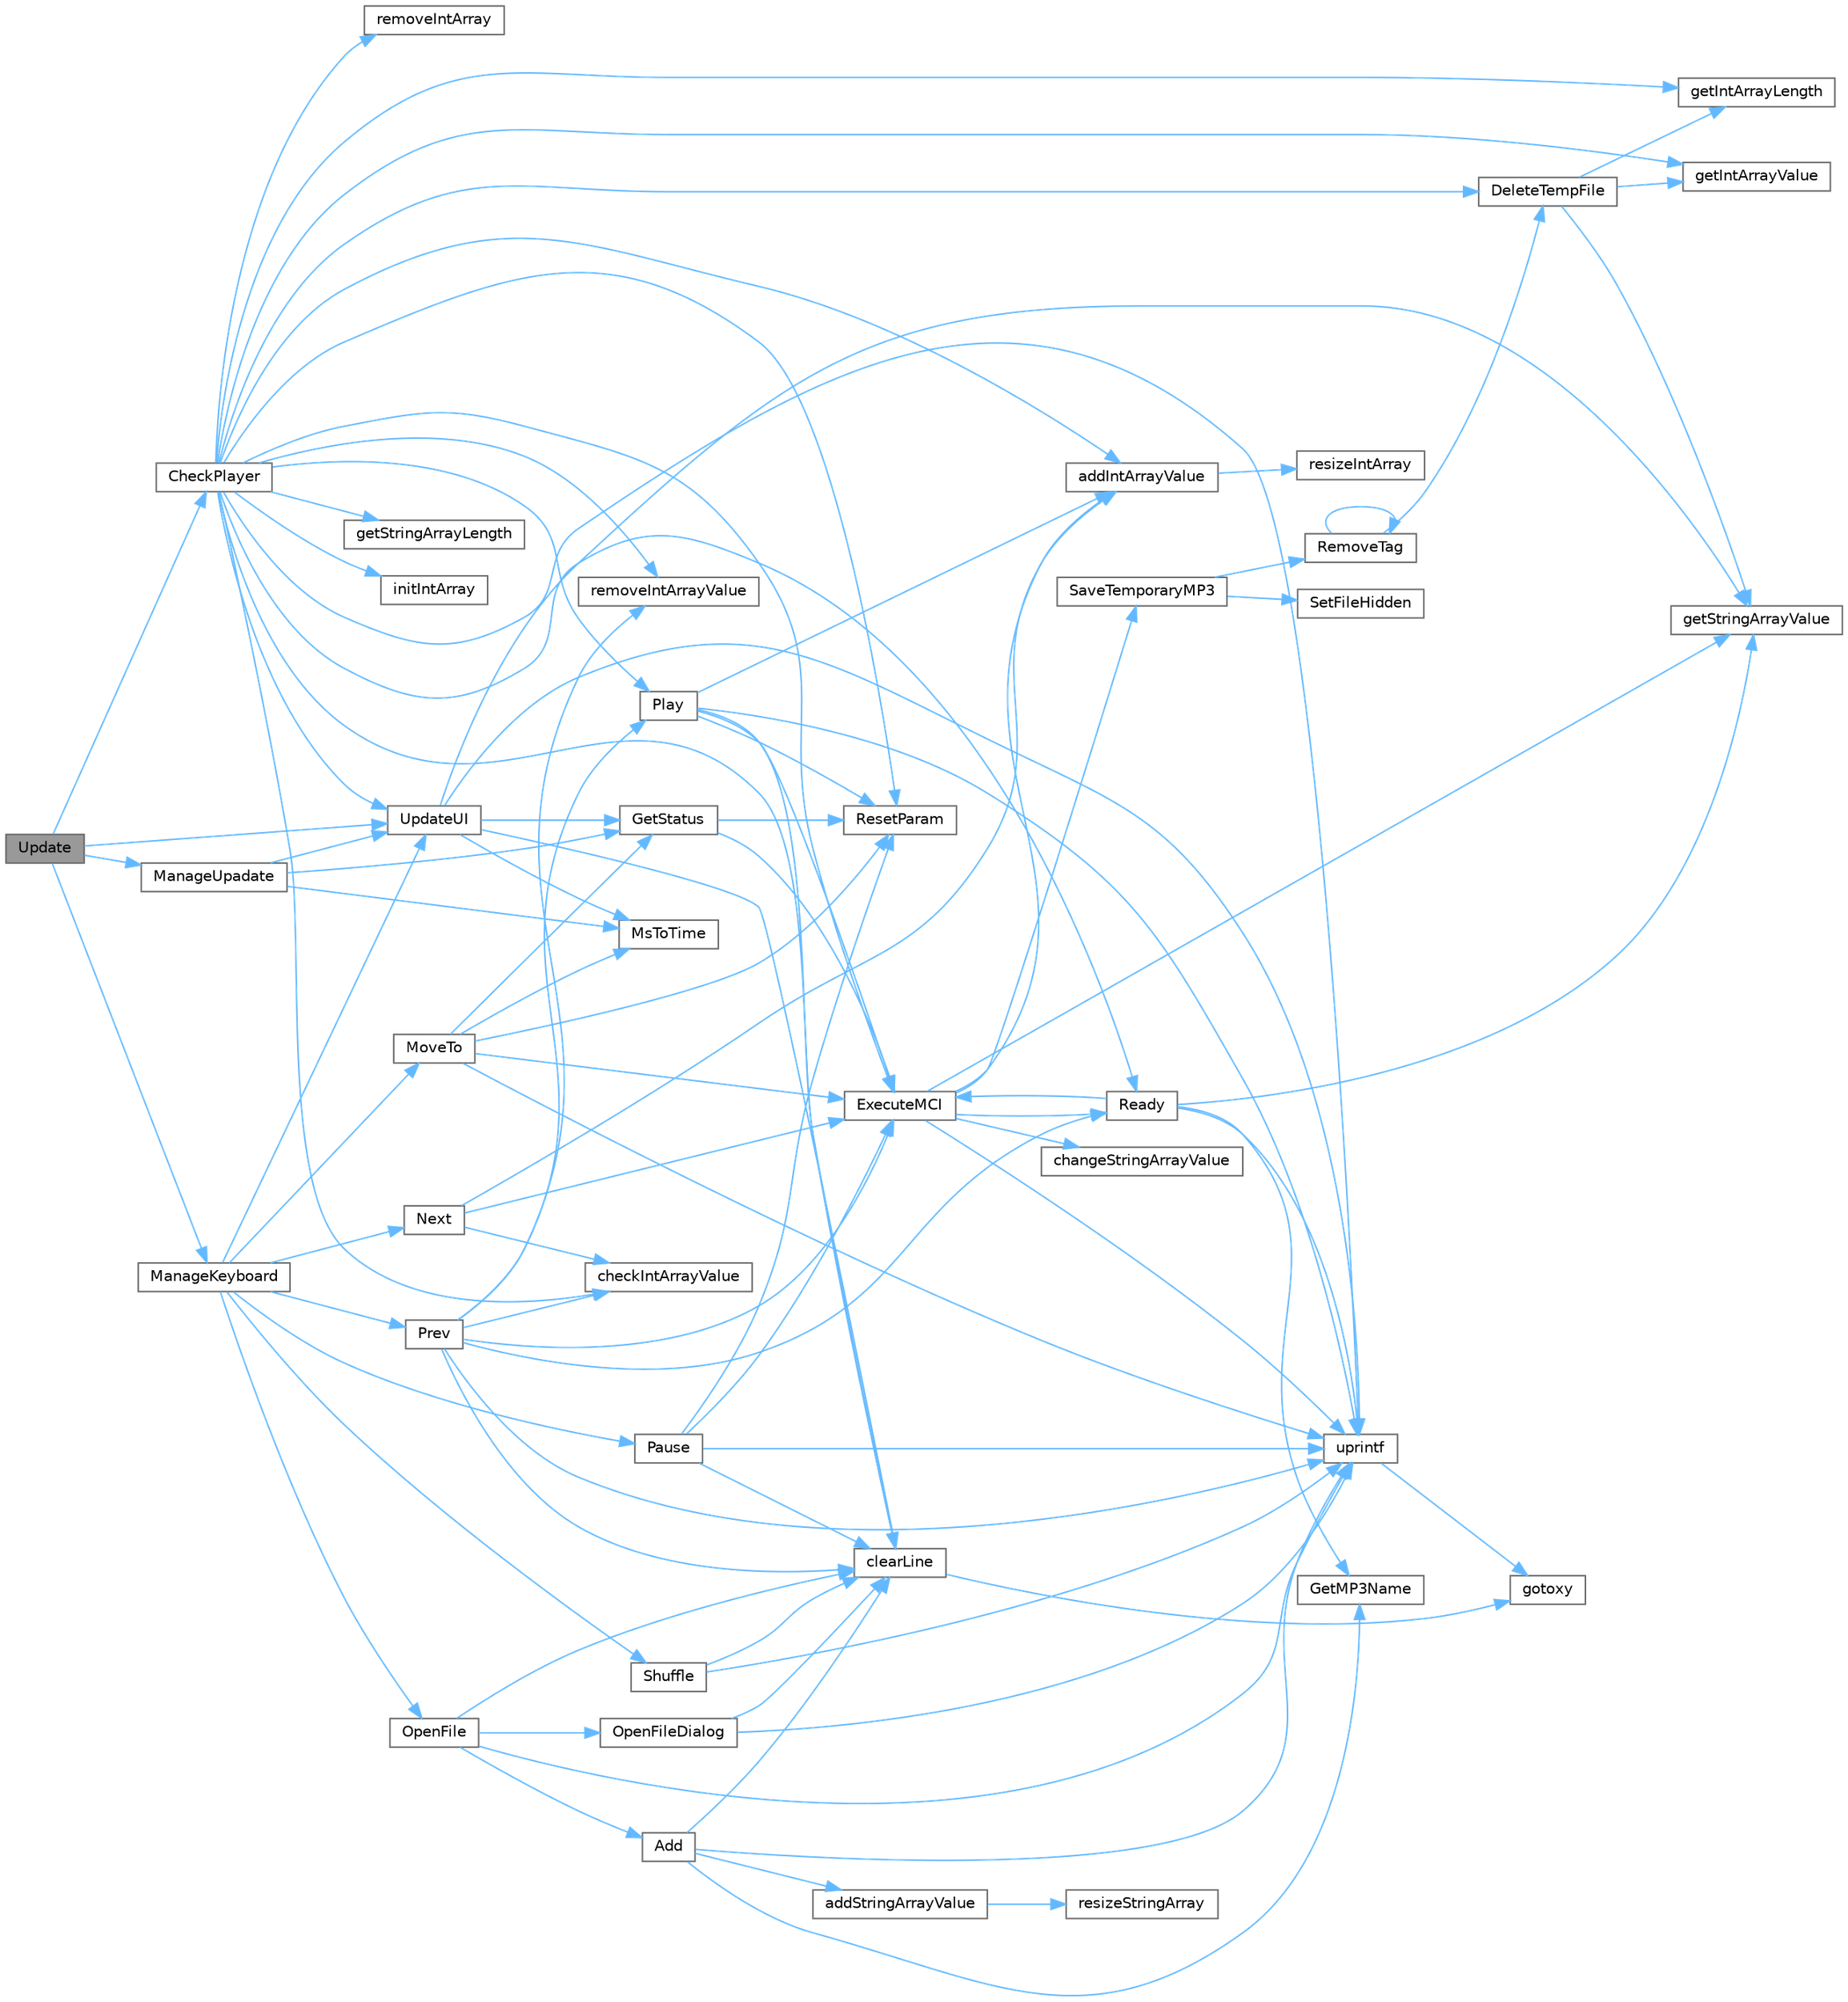 digraph "Update"
{
 // LATEX_PDF_SIZE
  bgcolor="transparent";
  edge [fontname=Helvetica,fontsize=10,labelfontname=Helvetica,labelfontsize=10];
  node [fontname=Helvetica,fontsize=10,shape=box,height=0.2,width=0.4];
  rankdir="LR";
  Node1 [id="Node000001",label="Update",height=0.2,width=0.4,color="gray40", fillcolor="grey60", style="filled", fontcolor="black",tooltip=" "];
  Node1 -> Node2 [id="edge1_Node000001_Node000002",color="steelblue1",style="solid",tooltip=" "];
  Node2 [id="Node000002",label="CheckPlayer",height=0.2,width=0.4,color="grey40", fillcolor="white", style="filled",URL="$music_player_8cpp.html#aa657919bde438eaf13d0e8add07f737f",tooltip=" "];
  Node2 -> Node3 [id="edge2_Node000002_Node000003",color="steelblue1",style="solid",tooltip=" "];
  Node3 [id="Node000003",label="addIntArrayValue",height=0.2,width=0.4,color="grey40", fillcolor="white", style="filled",URL="$dynamic_array_8cpp.html#a6804c56ddc86e6793cc846afa5fcfad9",tooltip=" "];
  Node3 -> Node4 [id="edge3_Node000003_Node000004",color="steelblue1",style="solid",tooltip=" "];
  Node4 [id="Node000004",label="resizeIntArray",height=0.2,width=0.4,color="grey40", fillcolor="white", style="filled",URL="$dynamic_array_8cpp.html#ad3b6b1d292f83c58971cbb186718adb5",tooltip=" "];
  Node2 -> Node5 [id="edge4_Node000002_Node000005",color="steelblue1",style="solid",tooltip=" "];
  Node5 [id="Node000005",label="checkIntArrayValue",height=0.2,width=0.4,color="grey40", fillcolor="white", style="filled",URL="$dynamic_array_8cpp.html#a6f47afb1a948826955d8952fb8d8f48c",tooltip=" "];
  Node2 -> Node6 [id="edge5_Node000002_Node000006",color="steelblue1",style="solid",tooltip=" "];
  Node6 [id="Node000006",label="clearLine",height=0.2,width=0.4,color="grey40", fillcolor="white", style="filled",URL="$player_u_i_8cpp.html#a409471bd6e26238b55939ea334bf2478",tooltip=" "];
  Node6 -> Node7 [id="edge6_Node000006_Node000007",color="steelblue1",style="solid",tooltip=" "];
  Node7 [id="Node000007",label="gotoxy",height=0.2,width=0.4,color="grey40", fillcolor="white", style="filled",URL="$player_u_i_8cpp.html#ae824443b3f661414ba1f2718e17fe97d",tooltip=" "];
  Node2 -> Node8 [id="edge7_Node000002_Node000008",color="steelblue1",style="solid",tooltip=" "];
  Node8 [id="Node000008",label="DeleteTempFile",height=0.2,width=0.4,color="grey40", fillcolor="white", style="filled",URL="$file_manager_8cpp.html#ab5e94040b110d1f6ce242bc146dd907a",tooltip=" "];
  Node8 -> Node9 [id="edge8_Node000008_Node000009",color="steelblue1",style="solid",tooltip=" "];
  Node9 [id="Node000009",label="getIntArrayLength",height=0.2,width=0.4,color="grey40", fillcolor="white", style="filled",URL="$dynamic_array_8cpp.html#a72f77dc17158db19cf48394ee69d34e7",tooltip=" "];
  Node8 -> Node10 [id="edge9_Node000008_Node000010",color="steelblue1",style="solid",tooltip=" "];
  Node10 [id="Node000010",label="getIntArrayValue",height=0.2,width=0.4,color="grey40", fillcolor="white", style="filled",URL="$dynamic_array_8cpp.html#af1342933a39b755287cd8a7d017ce715",tooltip=" "];
  Node8 -> Node11 [id="edge10_Node000008_Node000011",color="steelblue1",style="solid",tooltip=" "];
  Node11 [id="Node000011",label="getStringArrayValue",height=0.2,width=0.4,color="grey40", fillcolor="white", style="filled",URL="$dynamic_array_8cpp.html#a5921838065e1c0e27a510ea32a5941db",tooltip=" "];
  Node2 -> Node12 [id="edge11_Node000002_Node000012",color="steelblue1",style="solid",tooltip=" "];
  Node12 [id="Node000012",label="ExecuteMCI",height=0.2,width=0.4,color="grey40", fillcolor="white", style="filled",URL="$music_player_8cpp.html#a845a2209b10e92fb6e4fcbc0fbb8a8a4",tooltip=" "];
  Node12 -> Node3 [id="edge12_Node000012_Node000003",color="steelblue1",style="solid",tooltip=" "];
  Node12 -> Node13 [id="edge13_Node000012_Node000013",color="steelblue1",style="solid",tooltip=" "];
  Node13 [id="Node000013",label="changeStringArrayValue",height=0.2,width=0.4,color="grey40", fillcolor="white", style="filled",URL="$dynamic_array_8cpp.html#a460358c1f34126bfef852ea6d7991d09",tooltip=" "];
  Node12 -> Node11 [id="edge14_Node000012_Node000011",color="steelblue1",style="solid",tooltip=" "];
  Node12 -> Node14 [id="edge15_Node000012_Node000014",color="steelblue1",style="solid",tooltip=" "];
  Node14 [id="Node000014",label="Ready",height=0.2,width=0.4,color="grey40", fillcolor="white", style="filled",URL="$music_player_8cpp.html#a3071137f83027d3caeeb4fd67ff113ef",tooltip=" "];
  Node14 -> Node12 [id="edge16_Node000014_Node000012",color="steelblue1",style="solid",tooltip=" "];
  Node14 -> Node15 [id="edge17_Node000014_Node000015",color="steelblue1",style="solid",tooltip=" "];
  Node15 [id="Node000015",label="GetMP3Name",height=0.2,width=0.4,color="grey40", fillcolor="white", style="filled",URL="$player_u_i_8cpp.html#ab9c720975515aafcf675c1ff320c3fc5",tooltip=" "];
  Node14 -> Node11 [id="edge18_Node000014_Node000011",color="steelblue1",style="solid",tooltip=" "];
  Node14 -> Node16 [id="edge19_Node000014_Node000016",color="steelblue1",style="solid",tooltip=" "];
  Node16 [id="Node000016",label="uprintf",height=0.2,width=0.4,color="grey40", fillcolor="white", style="filled",URL="$player_u_i_8cpp.html#a9d1008cd1f195593b51aa49bd912dac1",tooltip=" "];
  Node16 -> Node7 [id="edge20_Node000016_Node000007",color="steelblue1",style="solid",tooltip=" "];
  Node12 -> Node17 [id="edge21_Node000012_Node000017",color="steelblue1",style="solid",tooltip=" "];
  Node17 [id="Node000017",label="SaveTemporaryMP3",height=0.2,width=0.4,color="grey40", fillcolor="white", style="filled",URL="$file_manager_8cpp.html#a228af4c49d625b5dcbe3dd03090b9866",tooltip=" "];
  Node17 -> Node18 [id="edge22_Node000017_Node000018",color="steelblue1",style="solid",tooltip=" "];
  Node18 [id="Node000018",label="RemoveTag",height=0.2,width=0.4,color="grey40", fillcolor="white", style="filled",URL="$file_manager_8cpp.html#ad55f46581d81a52cb1dda780833bf687",tooltip=" "];
  Node18 -> Node8 [id="edge23_Node000018_Node000008",color="steelblue1",style="solid",tooltip=" "];
  Node18 -> Node18 [id="edge24_Node000018_Node000018",color="steelblue1",style="solid",tooltip=" "];
  Node17 -> Node19 [id="edge25_Node000017_Node000019",color="steelblue1",style="solid",tooltip=" "];
  Node19 [id="Node000019",label="SetFileHidden",height=0.2,width=0.4,color="grey40", fillcolor="white", style="filled",URL="$file_manager_8cpp.html#ae5a0c844e53d1566adcca2543819fa4a",tooltip=" "];
  Node12 -> Node16 [id="edge26_Node000012_Node000016",color="steelblue1",style="solid",tooltip=" "];
  Node2 -> Node9 [id="edge27_Node000002_Node000009",color="steelblue1",style="solid",tooltip=" "];
  Node2 -> Node10 [id="edge28_Node000002_Node000010",color="steelblue1",style="solid",tooltip=" "];
  Node2 -> Node20 [id="edge29_Node000002_Node000020",color="steelblue1",style="solid",tooltip=" "];
  Node20 [id="Node000020",label="getStringArrayLength",height=0.2,width=0.4,color="grey40", fillcolor="white", style="filled",URL="$dynamic_array_8cpp.html#adacf9282530b68191d5d02d1d9756014",tooltip=" "];
  Node2 -> Node21 [id="edge30_Node000002_Node000021",color="steelblue1",style="solid",tooltip=" "];
  Node21 [id="Node000021",label="initIntArray",height=0.2,width=0.4,color="grey40", fillcolor="white", style="filled",URL="$dynamic_array_8cpp.html#ae6c02625a31964826743600621108091",tooltip=" "];
  Node2 -> Node22 [id="edge31_Node000002_Node000022",color="steelblue1",style="solid",tooltip=" "];
  Node22 [id="Node000022",label="Play",height=0.2,width=0.4,color="grey40", fillcolor="white", style="filled",URL="$music_player_8cpp.html#a12574569144fb9d22d996965ee42b627",tooltip=" "];
  Node22 -> Node3 [id="edge32_Node000022_Node000003",color="steelblue1",style="solid",tooltip=" "];
  Node22 -> Node6 [id="edge33_Node000022_Node000006",color="steelblue1",style="solid",tooltip=" "];
  Node22 -> Node12 [id="edge34_Node000022_Node000012",color="steelblue1",style="solid",tooltip=" "];
  Node22 -> Node23 [id="edge35_Node000022_Node000023",color="steelblue1",style="solid",tooltip=" "];
  Node23 [id="Node000023",label="ResetParam",height=0.2,width=0.4,color="grey40", fillcolor="white", style="filled",URL="$music_player_8cpp.html#a8410d6dd4e186a1d7c1373154f07f65a",tooltip=" "];
  Node22 -> Node16 [id="edge36_Node000022_Node000016",color="steelblue1",style="solid",tooltip=" "];
  Node2 -> Node14 [id="edge37_Node000002_Node000014",color="steelblue1",style="solid",tooltip=" "];
  Node2 -> Node24 [id="edge38_Node000002_Node000024",color="steelblue1",style="solid",tooltip=" "];
  Node24 [id="Node000024",label="removeIntArray",height=0.2,width=0.4,color="grey40", fillcolor="white", style="filled",URL="$dynamic_array_8cpp.html#a8614ae132d46c64329acb098f66e2687",tooltip=" "];
  Node2 -> Node25 [id="edge39_Node000002_Node000025",color="steelblue1",style="solid",tooltip=" "];
  Node25 [id="Node000025",label="removeIntArrayValue",height=0.2,width=0.4,color="grey40", fillcolor="white", style="filled",URL="$dynamic_array_8cpp.html#a3c3d6bf3dfbbeb119fbed50eab4b18a5",tooltip=" "];
  Node2 -> Node23 [id="edge40_Node000002_Node000023",color="steelblue1",style="solid",tooltip=" "];
  Node2 -> Node26 [id="edge41_Node000002_Node000026",color="steelblue1",style="solid",tooltip=" "];
  Node26 [id="Node000026",label="UpdateUI",height=0.2,width=0.4,color="grey40", fillcolor="white", style="filled",URL="$player_u_i_8cpp.html#a0ed0f34fce6fb0d1c106dc480f61790a",tooltip=" "];
  Node26 -> Node6 [id="edge42_Node000026_Node000006",color="steelblue1",style="solid",tooltip=" "];
  Node26 -> Node27 [id="edge43_Node000026_Node000027",color="steelblue1",style="solid",tooltip=" "];
  Node27 [id="Node000027",label="GetStatus",height=0.2,width=0.4,color="grey40", fillcolor="white", style="filled",URL="$music_player_8cpp.html#a133ffa0437a422ffdb948b05f9310f1d",tooltip=" "];
  Node27 -> Node12 [id="edge44_Node000027_Node000012",color="steelblue1",style="solid",tooltip=" "];
  Node27 -> Node23 [id="edge45_Node000027_Node000023",color="steelblue1",style="solid",tooltip=" "];
  Node26 -> Node11 [id="edge46_Node000026_Node000011",color="steelblue1",style="solid",tooltip=" "];
  Node26 -> Node28 [id="edge47_Node000026_Node000028",color="steelblue1",style="solid",tooltip=" "];
  Node28 [id="Node000028",label="MsToTime",height=0.2,width=0.4,color="grey40", fillcolor="white", style="filled",URL="$player_u_i_8cpp.html#a48b1492fdf363f1f37b5ffc848675333",tooltip=" "];
  Node26 -> Node16 [id="edge48_Node000026_Node000016",color="steelblue1",style="solid",tooltip=" "];
  Node2 -> Node16 [id="edge49_Node000002_Node000016",color="steelblue1",style="solid",tooltip=" "];
  Node1 -> Node29 [id="edge50_Node000001_Node000029",color="steelblue1",style="solid",tooltip=" "];
  Node29 [id="Node000029",label="ManageKeyboard",height=0.2,width=0.4,color="grey40", fillcolor="white", style="filled",URL="$main_8cpp.html#a7aaf9bbe483841747e20d977f94977f4",tooltip=" "];
  Node29 -> Node30 [id="edge51_Node000029_Node000030",color="steelblue1",style="solid",tooltip=" "];
  Node30 [id="Node000030",label="MoveTo",height=0.2,width=0.4,color="grey40", fillcolor="white", style="filled",URL="$music_player_8cpp.html#a2f5ad38e6e6d05e643ff8e0a801f20ec",tooltip=" "];
  Node30 -> Node12 [id="edge52_Node000030_Node000012",color="steelblue1",style="solid",tooltip=" "];
  Node30 -> Node27 [id="edge53_Node000030_Node000027",color="steelblue1",style="solid",tooltip=" "];
  Node30 -> Node28 [id="edge54_Node000030_Node000028",color="steelblue1",style="solid",tooltip=" "];
  Node30 -> Node23 [id="edge55_Node000030_Node000023",color="steelblue1",style="solid",tooltip=" "];
  Node30 -> Node16 [id="edge56_Node000030_Node000016",color="steelblue1",style="solid",tooltip=" "];
  Node29 -> Node31 [id="edge57_Node000029_Node000031",color="steelblue1",style="solid",tooltip=" "];
  Node31 [id="Node000031",label="Next",height=0.2,width=0.4,color="grey40", fillcolor="white", style="filled",URL="$music_player_8cpp.html#a659a293dd51073a1b9560bb80f687705",tooltip=" "];
  Node31 -> Node3 [id="edge58_Node000031_Node000003",color="steelblue1",style="solid",tooltip=" "];
  Node31 -> Node5 [id="edge59_Node000031_Node000005",color="steelblue1",style="solid",tooltip=" "];
  Node31 -> Node12 [id="edge60_Node000031_Node000012",color="steelblue1",style="solid",tooltip=" "];
  Node29 -> Node32 [id="edge61_Node000029_Node000032",color="steelblue1",style="solid",tooltip=" "];
  Node32 [id="Node000032",label="OpenFile",height=0.2,width=0.4,color="grey40", fillcolor="white", style="filled",URL="$main_8cpp.html#a2fe25d11fd1a823cfcc8ee4038b4a170",tooltip=" "];
  Node32 -> Node33 [id="edge62_Node000032_Node000033",color="steelblue1",style="solid",tooltip=" "];
  Node33 [id="Node000033",label="Add",height=0.2,width=0.4,color="grey40", fillcolor="white", style="filled",URL="$music_player_8cpp.html#acf43331cff6571aa75ad00496d48d049",tooltip=" "];
  Node33 -> Node34 [id="edge63_Node000033_Node000034",color="steelblue1",style="solid",tooltip=" "];
  Node34 [id="Node000034",label="addStringArrayValue",height=0.2,width=0.4,color="grey40", fillcolor="white", style="filled",URL="$dynamic_array_8cpp.html#aeeb7693e1628d77d5d8426f38a4775fa",tooltip=" "];
  Node34 -> Node35 [id="edge64_Node000034_Node000035",color="steelblue1",style="solid",tooltip=" "];
  Node35 [id="Node000035",label="resizeStringArray",height=0.2,width=0.4,color="grey40", fillcolor="white", style="filled",URL="$dynamic_array_8cpp.html#ae7430bc846e2bd26dee7a398d4c61d3f",tooltip=" "];
  Node33 -> Node6 [id="edge65_Node000033_Node000006",color="steelblue1",style="solid",tooltip=" "];
  Node33 -> Node15 [id="edge66_Node000033_Node000015",color="steelblue1",style="solid",tooltip=" "];
  Node33 -> Node16 [id="edge67_Node000033_Node000016",color="steelblue1",style="solid",tooltip=" "];
  Node32 -> Node6 [id="edge68_Node000032_Node000006",color="steelblue1",style="solid",tooltip=" "];
  Node32 -> Node36 [id="edge69_Node000032_Node000036",color="steelblue1",style="solid",tooltip=" "];
  Node36 [id="Node000036",label="OpenFileDialog",height=0.2,width=0.4,color="grey40", fillcolor="white", style="filled",URL="$file_manager_8cpp.html#a4b4003b077c4aabae8264807edb8a907",tooltip=" "];
  Node36 -> Node6 [id="edge70_Node000036_Node000006",color="steelblue1",style="solid",tooltip=" "];
  Node36 -> Node16 [id="edge71_Node000036_Node000016",color="steelblue1",style="solid",tooltip=" "];
  Node32 -> Node16 [id="edge72_Node000032_Node000016",color="steelblue1",style="solid",tooltip=" "];
  Node29 -> Node37 [id="edge73_Node000029_Node000037",color="steelblue1",style="solid",tooltip=" "];
  Node37 [id="Node000037",label="Pause",height=0.2,width=0.4,color="grey40", fillcolor="white", style="filled",URL="$music_player_8cpp.html#a70babc5227ddd16ca31dccc6cec0bb22",tooltip=" "];
  Node37 -> Node6 [id="edge74_Node000037_Node000006",color="steelblue1",style="solid",tooltip=" "];
  Node37 -> Node12 [id="edge75_Node000037_Node000012",color="steelblue1",style="solid",tooltip=" "];
  Node37 -> Node23 [id="edge76_Node000037_Node000023",color="steelblue1",style="solid",tooltip=" "];
  Node37 -> Node16 [id="edge77_Node000037_Node000016",color="steelblue1",style="solid",tooltip=" "];
  Node29 -> Node38 [id="edge78_Node000029_Node000038",color="steelblue1",style="solid",tooltip=" "];
  Node38 [id="Node000038",label="Prev",height=0.2,width=0.4,color="grey40", fillcolor="white", style="filled",URL="$music_player_8cpp.html#aa5e6d1c9afab8f462aebc2ba76b91022",tooltip=" "];
  Node38 -> Node5 [id="edge79_Node000038_Node000005",color="steelblue1",style="solid",tooltip=" "];
  Node38 -> Node6 [id="edge80_Node000038_Node000006",color="steelblue1",style="solid",tooltip=" "];
  Node38 -> Node12 [id="edge81_Node000038_Node000012",color="steelblue1",style="solid",tooltip=" "];
  Node38 -> Node22 [id="edge82_Node000038_Node000022",color="steelblue1",style="solid",tooltip=" "];
  Node38 -> Node14 [id="edge83_Node000038_Node000014",color="steelblue1",style="solid",tooltip=" "];
  Node38 -> Node25 [id="edge84_Node000038_Node000025",color="steelblue1",style="solid",tooltip=" "];
  Node38 -> Node16 [id="edge85_Node000038_Node000016",color="steelblue1",style="solid",tooltip=" "];
  Node29 -> Node39 [id="edge86_Node000029_Node000039",color="steelblue1",style="solid",tooltip=" "];
  Node39 [id="Node000039",label="Shuffle",height=0.2,width=0.4,color="grey40", fillcolor="white", style="filled",URL="$music_player_8cpp.html#a2697cc8b37d7bca7c055228382a9b208",tooltip=" "];
  Node39 -> Node6 [id="edge87_Node000039_Node000006",color="steelblue1",style="solid",tooltip=" "];
  Node39 -> Node16 [id="edge88_Node000039_Node000016",color="steelblue1",style="solid",tooltip=" "];
  Node29 -> Node26 [id="edge89_Node000029_Node000026",color="steelblue1",style="solid",tooltip=" "];
  Node1 -> Node40 [id="edge90_Node000001_Node000040",color="steelblue1",style="solid",tooltip=" "];
  Node40 [id="Node000040",label="ManageUpadate",height=0.2,width=0.4,color="grey40", fillcolor="white", style="filled",URL="$main_8cpp.html#afb6a73354a679f3501f4daeb26d6ad48",tooltip=" "];
  Node40 -> Node27 [id="edge91_Node000040_Node000027",color="steelblue1",style="solid",tooltip=" "];
  Node40 -> Node28 [id="edge92_Node000040_Node000028",color="steelblue1",style="solid",tooltip=" "];
  Node40 -> Node26 [id="edge93_Node000040_Node000026",color="steelblue1",style="solid",tooltip=" "];
  Node1 -> Node26 [id="edge94_Node000001_Node000026",color="steelblue1",style="solid",tooltip=" "];
}
